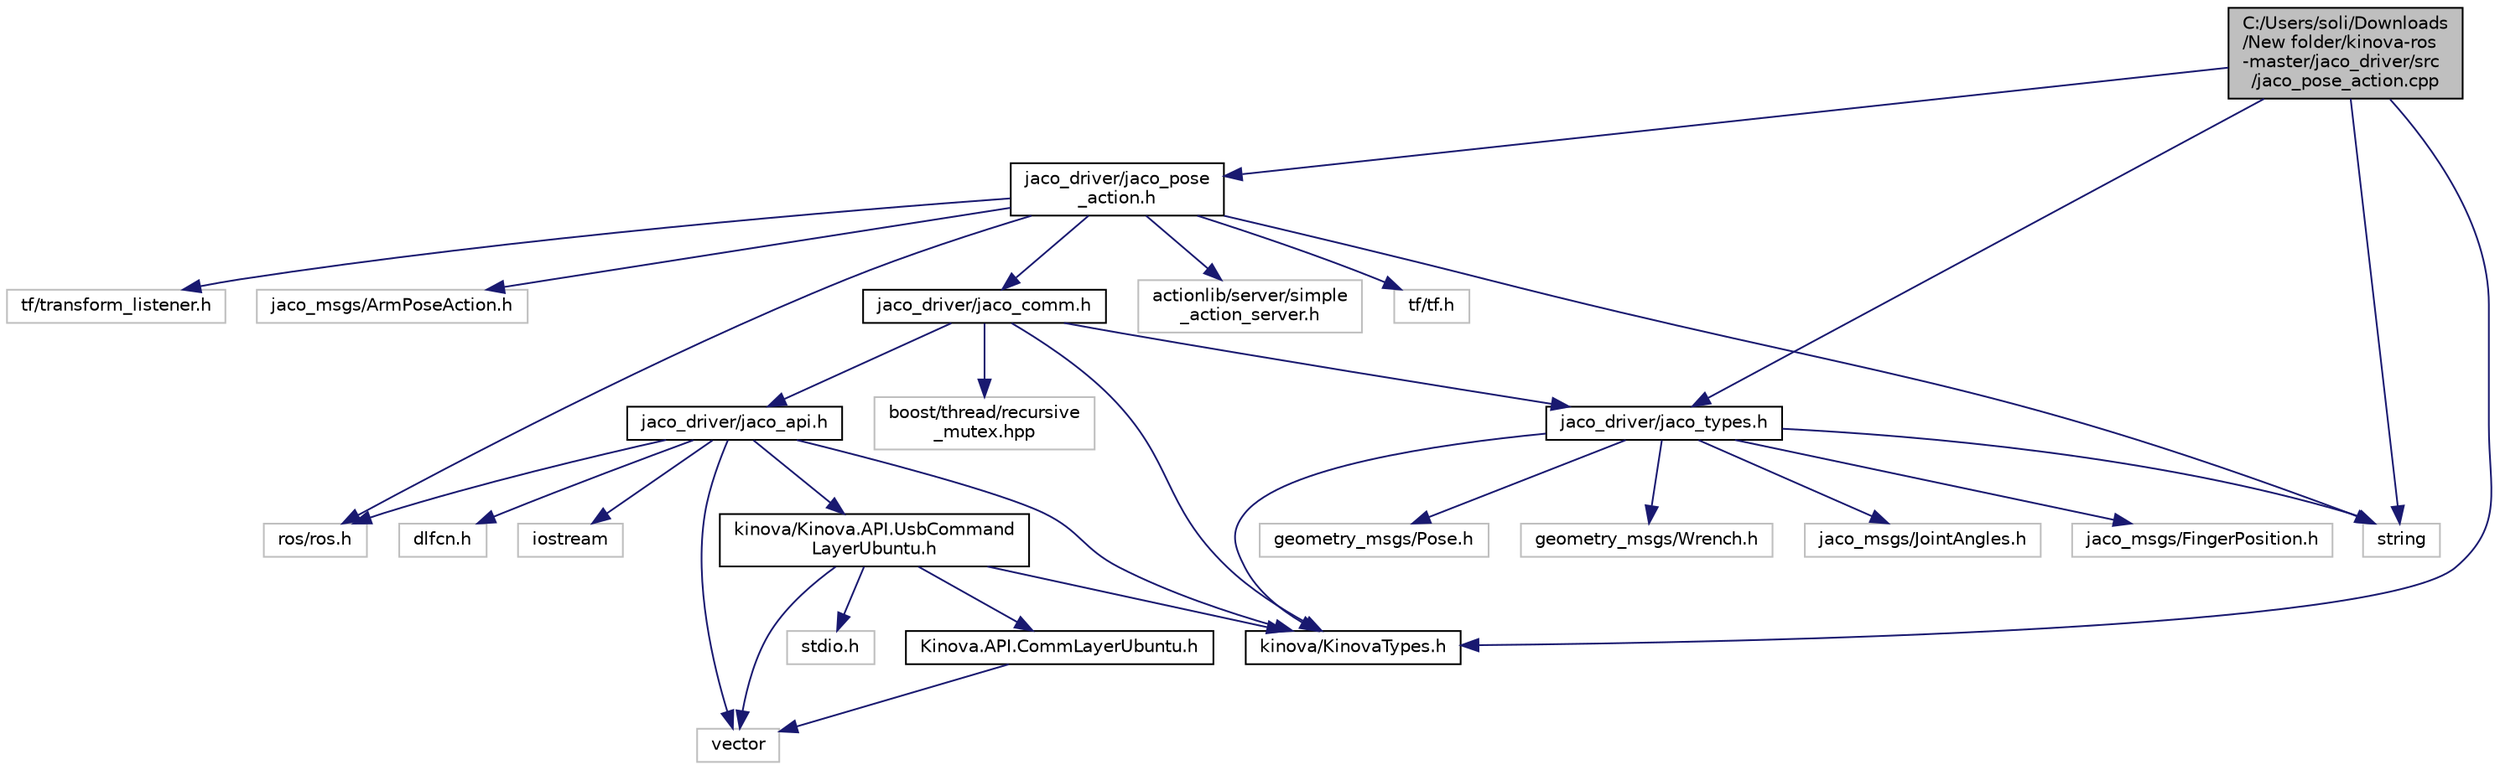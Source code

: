 digraph "C:/Users/soli/Downloads/New folder/kinova-ros-master/jaco_driver/src/jaco_pose_action.cpp"
{
  edge [fontname="Helvetica",fontsize="10",labelfontname="Helvetica",labelfontsize="10"];
  node [fontname="Helvetica",fontsize="10",shape=record];
  Node1 [label="C:/Users/soli/Downloads\l/New folder/kinova-ros\l-master/jaco_driver/src\l/jaco_pose_action.cpp",height=0.2,width=0.4,color="black", fillcolor="grey75", style="filled", fontcolor="black"];
  Node1 -> Node2 [color="midnightblue",fontsize="10",style="solid"];
  Node2 [label="jaco_driver/jaco_pose\l_action.h",height=0.2,width=0.4,color="black", fillcolor="white", style="filled",URL="$jaco__pose__action_8h.html"];
  Node2 -> Node3 [color="midnightblue",fontsize="10",style="solid"];
  Node3 [label="ros/ros.h",height=0.2,width=0.4,color="grey75", fillcolor="white", style="filled"];
  Node2 -> Node4 [color="midnightblue",fontsize="10",style="solid"];
  Node4 [label="actionlib/server/simple\l_action_server.h",height=0.2,width=0.4,color="grey75", fillcolor="white", style="filled"];
  Node2 -> Node5 [color="midnightblue",fontsize="10",style="solid"];
  Node5 [label="tf/tf.h",height=0.2,width=0.4,color="grey75", fillcolor="white", style="filled"];
  Node2 -> Node6 [color="midnightblue",fontsize="10",style="solid"];
  Node6 [label="tf/transform_listener.h",height=0.2,width=0.4,color="grey75", fillcolor="white", style="filled"];
  Node2 -> Node7 [color="midnightblue",fontsize="10",style="solid"];
  Node7 [label="jaco_msgs/ArmPoseAction.h",height=0.2,width=0.4,color="grey75", fillcolor="white", style="filled"];
  Node2 -> Node8 [color="midnightblue",fontsize="10",style="solid"];
  Node8 [label="string",height=0.2,width=0.4,color="grey75", fillcolor="white", style="filled"];
  Node2 -> Node9 [color="midnightblue",fontsize="10",style="solid"];
  Node9 [label="jaco_driver/jaco_comm.h",height=0.2,width=0.4,color="black", fillcolor="white", style="filled",URL="$jaco__comm_8h.html"];
  Node9 -> Node10 [color="midnightblue",fontsize="10",style="solid"];
  Node10 [label="boost/thread/recursive\l_mutex.hpp",height=0.2,width=0.4,color="grey75", fillcolor="white", style="filled"];
  Node9 -> Node11 [color="midnightblue",fontsize="10",style="solid"];
  Node11 [label="kinova/KinovaTypes.h",height=0.2,width=0.4,color="black", fillcolor="white", style="filled",URL="$_kinova_types_8h.html",tooltip="This file contains all data structures and all data type(enum and typedef) that you&#39;ll need to use th..."];
  Node9 -> Node12 [color="midnightblue",fontsize="10",style="solid"];
  Node12 [label="jaco_driver/jaco_types.h",height=0.2,width=0.4,color="black", fillcolor="white", style="filled",URL="$jaco__types_8h.html"];
  Node12 -> Node11 [color="midnightblue",fontsize="10",style="solid"];
  Node12 -> Node13 [color="midnightblue",fontsize="10",style="solid"];
  Node13 [label="geometry_msgs/Pose.h",height=0.2,width=0.4,color="grey75", fillcolor="white", style="filled"];
  Node12 -> Node14 [color="midnightblue",fontsize="10",style="solid"];
  Node14 [label="geometry_msgs/Wrench.h",height=0.2,width=0.4,color="grey75", fillcolor="white", style="filled"];
  Node12 -> Node15 [color="midnightblue",fontsize="10",style="solid"];
  Node15 [label="jaco_msgs/JointAngles.h",height=0.2,width=0.4,color="grey75", fillcolor="white", style="filled"];
  Node12 -> Node16 [color="midnightblue",fontsize="10",style="solid"];
  Node16 [label="jaco_msgs/FingerPosition.h",height=0.2,width=0.4,color="grey75", fillcolor="white", style="filled"];
  Node12 -> Node8 [color="midnightblue",fontsize="10",style="solid"];
  Node9 -> Node17 [color="midnightblue",fontsize="10",style="solid"];
  Node17 [label="jaco_driver/jaco_api.h",height=0.2,width=0.4,color="black", fillcolor="white", style="filled",URL="$jaco__api_8h.html"];
  Node17 -> Node18 [color="midnightblue",fontsize="10",style="solid"];
  Node18 [label="dlfcn.h",height=0.2,width=0.4,color="grey75", fillcolor="white", style="filled"];
  Node17 -> Node3 [color="midnightblue",fontsize="10",style="solid"];
  Node17 -> Node19 [color="midnightblue",fontsize="10",style="solid"];
  Node19 [label="iostream",height=0.2,width=0.4,color="grey75", fillcolor="white", style="filled"];
  Node17 -> Node20 [color="midnightblue",fontsize="10",style="solid"];
  Node20 [label="vector",height=0.2,width=0.4,color="grey75", fillcolor="white", style="filled"];
  Node17 -> Node21 [color="midnightblue",fontsize="10",style="solid"];
  Node21 [label="kinova/Kinova.API.UsbCommand\lLayerUbuntu.h",height=0.2,width=0.4,color="black", fillcolor="white", style="filled",URL="$_kinova_8_a_p_i_8_usb_command_layer_ubuntu_8h.html",tooltip="This file contains header of all available functions of this API. "];
  Node21 -> Node20 [color="midnightblue",fontsize="10",style="solid"];
  Node21 -> Node11 [color="midnightblue",fontsize="10",style="solid"];
  Node21 -> Node22 [color="midnightblue",fontsize="10",style="solid"];
  Node22 [label="Kinova.API.CommLayerUbuntu.h",height=0.2,width=0.4,color="black", fillcolor="white", style="filled",URL="$_kinova_8_a_p_i_8_comm_layer_ubuntu_8h.html"];
  Node22 -> Node20 [color="midnightblue",fontsize="10",style="solid"];
  Node21 -> Node23 [color="midnightblue",fontsize="10",style="solid"];
  Node23 [label="stdio.h",height=0.2,width=0.4,color="grey75", fillcolor="white", style="filled"];
  Node17 -> Node11 [color="midnightblue",fontsize="10",style="solid"];
  Node1 -> Node11 [color="midnightblue",fontsize="10",style="solid"];
  Node1 -> Node12 [color="midnightblue",fontsize="10",style="solid"];
  Node1 -> Node8 [color="midnightblue",fontsize="10",style="solid"];
}
